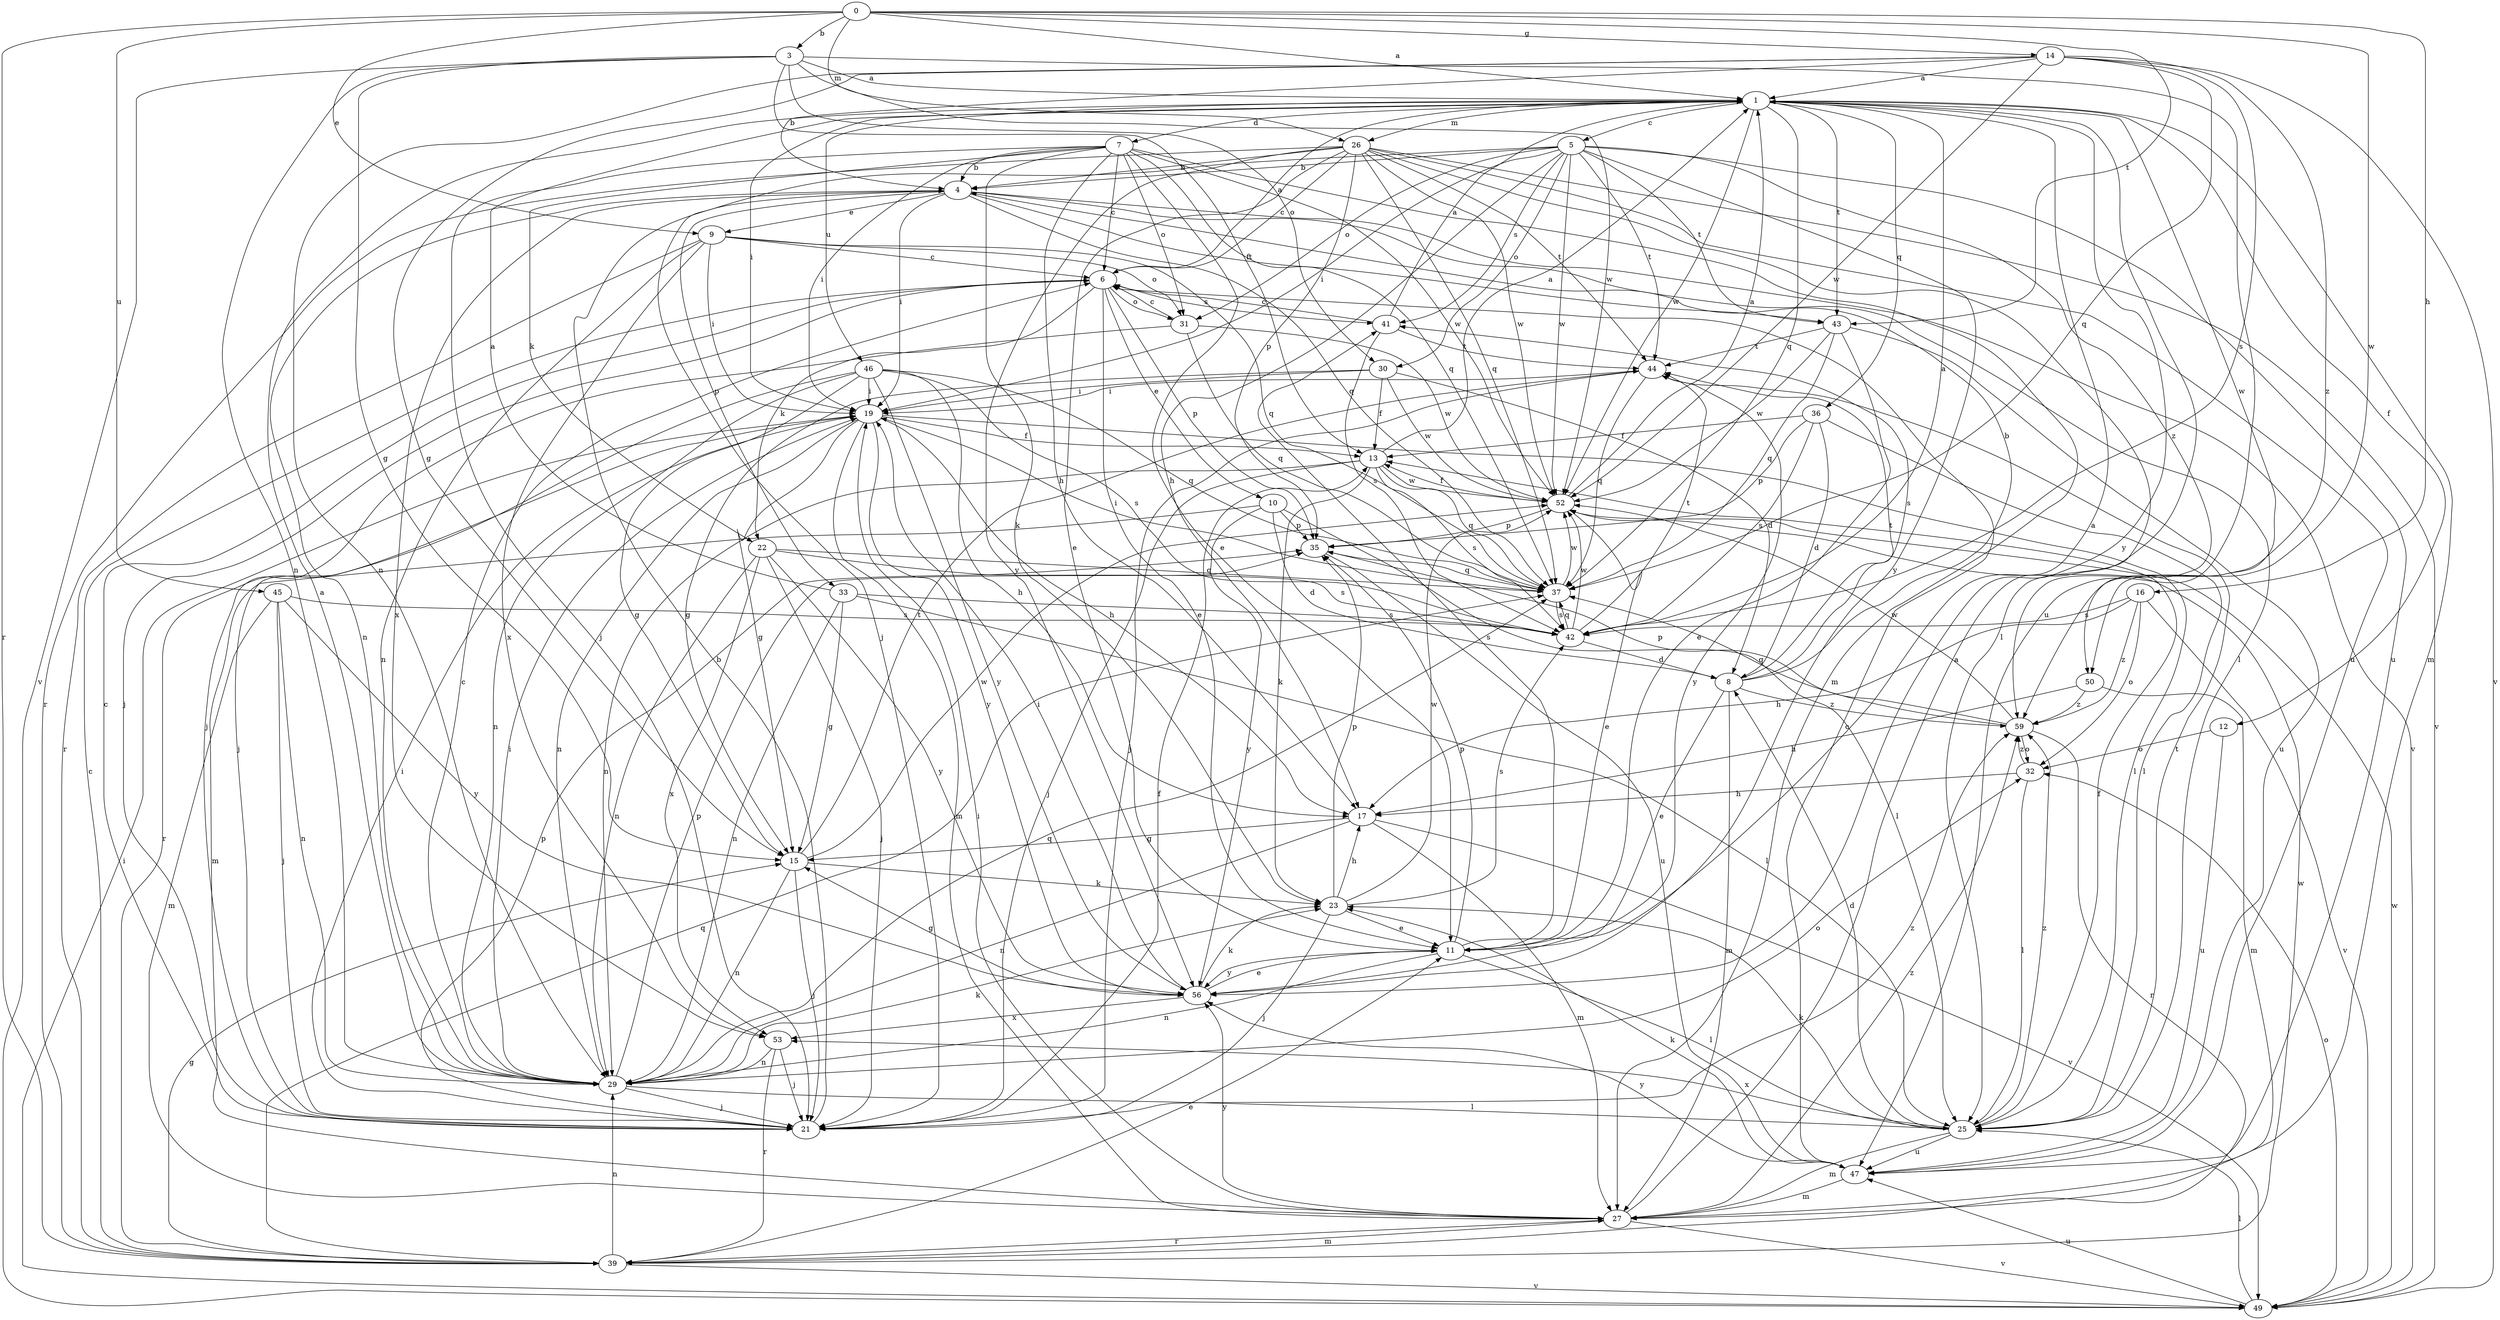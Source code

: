 strict digraph  {
0;
1;
3;
4;
5;
6;
7;
8;
9;
10;
11;
12;
13;
14;
15;
16;
17;
19;
21;
22;
23;
25;
26;
27;
29;
30;
31;
32;
33;
35;
36;
37;
39;
41;
42;
43;
44;
45;
46;
47;
49;
50;
52;
53;
56;
59;
0 -> 1  [label=a];
0 -> 3  [label=b];
0 -> 9  [label=e];
0 -> 14  [label=g];
0 -> 16  [label=h];
0 -> 26  [label=m];
0 -> 39  [label=r];
0 -> 43  [label=t];
0 -> 45  [label=u];
0 -> 50  [label=w];
1 -> 5  [label=c];
1 -> 7  [label=d];
1 -> 12  [label=f];
1 -> 19  [label=i];
1 -> 26  [label=m];
1 -> 27  [label=m];
1 -> 36  [label=q];
1 -> 37  [label=q];
1 -> 43  [label=t];
1 -> 46  [label=u];
1 -> 50  [label=w];
1 -> 52  [label=w];
1 -> 56  [label=y];
3 -> 1  [label=a];
3 -> 13  [label=f];
3 -> 15  [label=g];
3 -> 29  [label=n];
3 -> 30  [label=o];
3 -> 47  [label=u];
3 -> 49  [label=v];
3 -> 52  [label=w];
4 -> 9  [label=e];
4 -> 19  [label=i];
4 -> 25  [label=l];
4 -> 29  [label=n];
4 -> 33  [label=p];
4 -> 37  [label=q];
4 -> 43  [label=t];
4 -> 49  [label=v];
4 -> 53  [label=x];
5 -> 4  [label=b];
5 -> 17  [label=h];
5 -> 19  [label=i];
5 -> 21  [label=j];
5 -> 30  [label=o];
5 -> 31  [label=o];
5 -> 41  [label=s];
5 -> 43  [label=t];
5 -> 44  [label=t];
5 -> 47  [label=u];
5 -> 52  [label=w];
5 -> 56  [label=y];
5 -> 59  [label=z];
6 -> 1  [label=a];
6 -> 10  [label=e];
6 -> 11  [label=e];
6 -> 21  [label=j];
6 -> 22  [label=k];
6 -> 31  [label=o];
6 -> 35  [label=p];
6 -> 41  [label=s];
7 -> 4  [label=b];
7 -> 6  [label=c];
7 -> 11  [label=e];
7 -> 17  [label=h];
7 -> 19  [label=i];
7 -> 21  [label=j];
7 -> 22  [label=k];
7 -> 23  [label=k];
7 -> 27  [label=m];
7 -> 31  [label=o];
7 -> 37  [label=q];
7 -> 52  [label=w];
8 -> 4  [label=b];
8 -> 11  [label=e];
8 -> 27  [label=m];
8 -> 41  [label=s];
8 -> 44  [label=t];
8 -> 59  [label=z];
9 -> 6  [label=c];
9 -> 19  [label=i];
9 -> 29  [label=n];
9 -> 31  [label=o];
9 -> 37  [label=q];
9 -> 39  [label=r];
9 -> 53  [label=x];
10 -> 8  [label=d];
10 -> 25  [label=l];
10 -> 27  [label=m];
10 -> 35  [label=p];
10 -> 56  [label=y];
11 -> 1  [label=a];
11 -> 25  [label=l];
11 -> 29  [label=n];
11 -> 35  [label=p];
11 -> 41  [label=s];
11 -> 56  [label=y];
12 -> 32  [label=o];
12 -> 47  [label=u];
13 -> 1  [label=a];
13 -> 21  [label=j];
13 -> 23  [label=k];
13 -> 29  [label=n];
13 -> 37  [label=q];
13 -> 42  [label=s];
13 -> 52  [label=w];
14 -> 1  [label=a];
14 -> 4  [label=b];
14 -> 15  [label=g];
14 -> 29  [label=n];
14 -> 37  [label=q];
14 -> 42  [label=s];
14 -> 49  [label=v];
14 -> 52  [label=w];
14 -> 59  [label=z];
15 -> 21  [label=j];
15 -> 23  [label=k];
15 -> 29  [label=n];
15 -> 44  [label=t];
15 -> 52  [label=w];
16 -> 17  [label=h];
16 -> 32  [label=o];
16 -> 42  [label=s];
16 -> 49  [label=v];
16 -> 59  [label=z];
17 -> 15  [label=g];
17 -> 27  [label=m];
17 -> 29  [label=n];
17 -> 49  [label=v];
19 -> 13  [label=f];
19 -> 15  [label=g];
19 -> 17  [label=h];
19 -> 25  [label=l];
19 -> 27  [label=m];
19 -> 29  [label=n];
19 -> 39  [label=r];
19 -> 56  [label=y];
21 -> 4  [label=b];
21 -> 6  [label=c];
21 -> 13  [label=f];
21 -> 19  [label=i];
21 -> 35  [label=p];
21 -> 59  [label=z];
22 -> 21  [label=j];
22 -> 29  [label=n];
22 -> 37  [label=q];
22 -> 42  [label=s];
22 -> 53  [label=x];
22 -> 56  [label=y];
23 -> 11  [label=e];
23 -> 17  [label=h];
23 -> 21  [label=j];
23 -> 35  [label=p];
23 -> 42  [label=s];
23 -> 52  [label=w];
25 -> 8  [label=d];
25 -> 13  [label=f];
25 -> 23  [label=k];
25 -> 27  [label=m];
25 -> 44  [label=t];
25 -> 47  [label=u];
25 -> 53  [label=x];
25 -> 59  [label=z];
26 -> 4  [label=b];
26 -> 6  [label=c];
26 -> 11  [label=e];
26 -> 25  [label=l];
26 -> 35  [label=p];
26 -> 37  [label=q];
26 -> 39  [label=r];
26 -> 44  [label=t];
26 -> 47  [label=u];
26 -> 49  [label=v];
26 -> 52  [label=w];
26 -> 56  [label=y];
27 -> 1  [label=a];
27 -> 19  [label=i];
27 -> 39  [label=r];
27 -> 49  [label=v];
27 -> 56  [label=y];
27 -> 59  [label=z];
29 -> 1  [label=a];
29 -> 6  [label=c];
29 -> 19  [label=i];
29 -> 21  [label=j];
29 -> 23  [label=k];
29 -> 25  [label=l];
29 -> 32  [label=o];
29 -> 35  [label=p];
29 -> 37  [label=q];
30 -> 8  [label=d];
30 -> 13  [label=f];
30 -> 15  [label=g];
30 -> 19  [label=i];
30 -> 52  [label=w];
31 -> 6  [label=c];
31 -> 21  [label=j];
31 -> 37  [label=q];
31 -> 52  [label=w];
32 -> 17  [label=h];
32 -> 25  [label=l];
32 -> 59  [label=z];
33 -> 1  [label=a];
33 -> 15  [label=g];
33 -> 25  [label=l];
33 -> 29  [label=n];
33 -> 42  [label=s];
35 -> 37  [label=q];
35 -> 47  [label=u];
36 -> 8  [label=d];
36 -> 13  [label=f];
36 -> 25  [label=l];
36 -> 35  [label=p];
36 -> 42  [label=s];
37 -> 19  [label=i];
37 -> 42  [label=s];
37 -> 52  [label=w];
39 -> 6  [label=c];
39 -> 11  [label=e];
39 -> 15  [label=g];
39 -> 27  [label=m];
39 -> 29  [label=n];
39 -> 37  [label=q];
39 -> 49  [label=v];
39 -> 52  [label=w];
41 -> 1  [label=a];
41 -> 6  [label=c];
41 -> 42  [label=s];
41 -> 44  [label=t];
42 -> 1  [label=a];
42 -> 8  [label=d];
42 -> 37  [label=q];
42 -> 44  [label=t];
42 -> 52  [label=w];
43 -> 11  [label=e];
43 -> 37  [label=q];
43 -> 44  [label=t];
43 -> 47  [label=u];
43 -> 52  [label=w];
44 -> 19  [label=i];
44 -> 21  [label=j];
44 -> 37  [label=q];
44 -> 56  [label=y];
45 -> 21  [label=j];
45 -> 27  [label=m];
45 -> 29  [label=n];
45 -> 42  [label=s];
45 -> 56  [label=y];
46 -> 15  [label=g];
46 -> 17  [label=h];
46 -> 19  [label=i];
46 -> 21  [label=j];
46 -> 29  [label=n];
46 -> 37  [label=q];
46 -> 42  [label=s];
46 -> 56  [label=y];
47 -> 6  [label=c];
47 -> 23  [label=k];
47 -> 27  [label=m];
47 -> 56  [label=y];
49 -> 19  [label=i];
49 -> 25  [label=l];
49 -> 32  [label=o];
49 -> 47  [label=u];
49 -> 52  [label=w];
50 -> 17  [label=h];
50 -> 27  [label=m];
50 -> 59  [label=z];
52 -> 1  [label=a];
52 -> 11  [label=e];
52 -> 13  [label=f];
52 -> 35  [label=p];
53 -> 21  [label=j];
53 -> 29  [label=n];
53 -> 39  [label=r];
56 -> 11  [label=e];
56 -> 15  [label=g];
56 -> 19  [label=i];
56 -> 23  [label=k];
56 -> 53  [label=x];
59 -> 32  [label=o];
59 -> 35  [label=p];
59 -> 37  [label=q];
59 -> 39  [label=r];
59 -> 52  [label=w];
}
